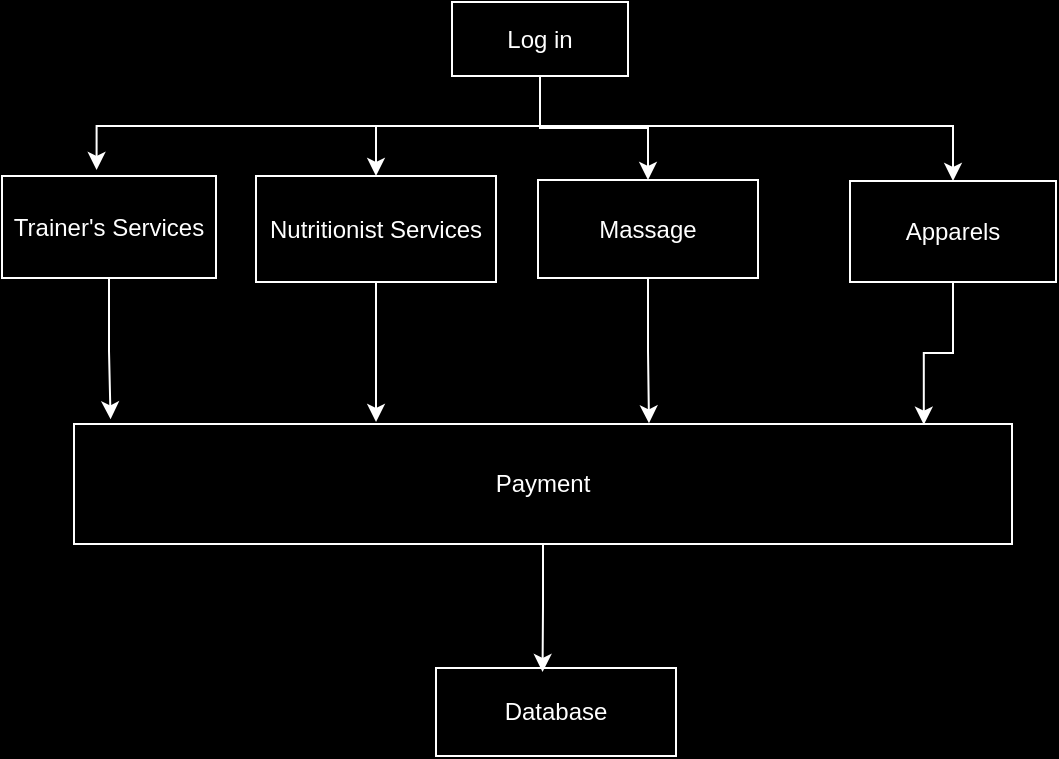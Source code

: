 <mxfile version="24.6.5" type="device">
  <diagram name="Page-1" id="ZEwBokqpe_4TrwQXWGql">
    <mxGraphModel dx="1034" dy="452" grid="0" gridSize="10" guides="1" tooltips="1" connect="1" arrows="1" fold="1" page="1" pageScale="1" pageWidth="850" pageHeight="1100" background="#000000" math="0" shadow="0">
      <root>
        <mxCell id="0" />
        <mxCell id="1" parent="0" />
        <mxCell id="KWPZ-7HagUMgSOcsVBWe-12" style="edgeStyle=orthogonalEdgeStyle;shape=connector;rounded=0;orthogonalLoop=1;jettySize=auto;html=1;exitX=0.5;exitY=1;exitDx=0;exitDy=0;entryX=0.5;entryY=0;entryDx=0;entryDy=0;strokeColor=#FFFFFF;align=center;verticalAlign=middle;fontFamily=Helvetica;fontSize=12;fontColor=#FFFFFF;labelBackgroundColor=default;endArrow=classic;" edge="1" parent="1" source="KWPZ-7HagUMgSOcsVBWe-1" target="KWPZ-7HagUMgSOcsVBWe-4">
          <mxGeometry relative="1" as="geometry">
            <Array as="points">
              <mxPoint x="394" y="152" />
              <mxPoint x="600" y="152" />
            </Array>
          </mxGeometry>
        </mxCell>
        <mxCell id="KWPZ-7HagUMgSOcsVBWe-13" style="edgeStyle=orthogonalEdgeStyle;shape=connector;rounded=0;orthogonalLoop=1;jettySize=auto;html=1;exitX=0.5;exitY=1;exitDx=0;exitDy=0;entryX=0.5;entryY=0;entryDx=0;entryDy=0;strokeColor=#FFFFFF;align=center;verticalAlign=middle;fontFamily=Helvetica;fontSize=12;fontColor=#FFFFFF;labelBackgroundColor=default;endArrow=classic;" edge="1" parent="1" source="KWPZ-7HagUMgSOcsVBWe-1" target="KWPZ-7HagUMgSOcsVBWe-3">
          <mxGeometry relative="1" as="geometry" />
        </mxCell>
        <mxCell id="KWPZ-7HagUMgSOcsVBWe-15" style="edgeStyle=orthogonalEdgeStyle;shape=connector;rounded=0;orthogonalLoop=1;jettySize=auto;html=1;exitX=0.5;exitY=1;exitDx=0;exitDy=0;entryX=0.5;entryY=0;entryDx=0;entryDy=0;strokeColor=#FFFFFF;align=center;verticalAlign=middle;fontFamily=Helvetica;fontSize=12;fontColor=#FFFFFF;labelBackgroundColor=default;endArrow=classic;" edge="1" parent="1" source="KWPZ-7HagUMgSOcsVBWe-1" target="KWPZ-7HagUMgSOcsVBWe-5">
          <mxGeometry relative="1" as="geometry" />
        </mxCell>
        <mxCell id="KWPZ-7HagUMgSOcsVBWe-1" value="Log in" style="rounded=0;whiteSpace=wrap;html=1;strokeColor=#FFFFFF;fillColor=none;fontColor=#FFFFFF;" vertex="1" parent="1">
          <mxGeometry x="350" y="90" width="88" height="37" as="geometry" />
        </mxCell>
        <mxCell id="KWPZ-7HagUMgSOcsVBWe-2" value="Trainer&#39;s Services" style="rounded=0;whiteSpace=wrap;html=1;strokeColor=#FFFFFF;align=center;verticalAlign=middle;fontFamily=Helvetica;fontSize=12;fontColor=#FFFFFF;fillColor=none;" vertex="1" parent="1">
          <mxGeometry x="125" y="177" width="107" height="51" as="geometry" />
        </mxCell>
        <mxCell id="KWPZ-7HagUMgSOcsVBWe-3" value="Nutritionist Services" style="rounded=0;whiteSpace=wrap;html=1;strokeColor=#FFFFFF;align=center;verticalAlign=middle;fontFamily=Helvetica;fontSize=12;fontColor=#FFFFFF;fillColor=none;" vertex="1" parent="1">
          <mxGeometry x="252" y="177" width="120" height="53" as="geometry" />
        </mxCell>
        <mxCell id="KWPZ-7HagUMgSOcsVBWe-4" value="Apparels" style="rounded=0;whiteSpace=wrap;html=1;strokeColor=#FFFFFF;align=center;verticalAlign=middle;fontFamily=Helvetica;fontSize=12;fontColor=#FFFFFF;fillColor=none;" vertex="1" parent="1">
          <mxGeometry x="549" y="179.5" width="103" height="50.5" as="geometry" />
        </mxCell>
        <mxCell id="KWPZ-7HagUMgSOcsVBWe-5" value="Massage" style="rounded=0;whiteSpace=wrap;html=1;strokeColor=#FFFFFF;align=center;verticalAlign=middle;fontFamily=Helvetica;fontSize=12;fontColor=#FFFFFF;fillColor=none;" vertex="1" parent="1">
          <mxGeometry x="393" y="179" width="110" height="49" as="geometry" />
        </mxCell>
        <mxCell id="KWPZ-7HagUMgSOcsVBWe-14" style="edgeStyle=orthogonalEdgeStyle;shape=connector;rounded=0;orthogonalLoop=1;jettySize=auto;html=1;exitX=0.5;exitY=1;exitDx=0;exitDy=0;entryX=0.442;entryY=-0.059;entryDx=0;entryDy=0;entryPerimeter=0;strokeColor=#FFFFFF;align=center;verticalAlign=middle;fontFamily=Helvetica;fontSize=12;fontColor=#FFFFFF;labelBackgroundColor=default;endArrow=classic;" edge="1" parent="1" source="KWPZ-7HagUMgSOcsVBWe-1" target="KWPZ-7HagUMgSOcsVBWe-2">
          <mxGeometry relative="1" as="geometry" />
        </mxCell>
        <mxCell id="KWPZ-7HagUMgSOcsVBWe-16" value="Payment" style="rounded=0;whiteSpace=wrap;html=1;strokeColor=#FFFFFF;align=center;verticalAlign=middle;fontFamily=Helvetica;fontSize=12;fontColor=#FFFFFF;labelBackgroundColor=#000000;fillColor=none;" vertex="1" parent="1">
          <mxGeometry x="161" y="301" width="469" height="60" as="geometry" />
        </mxCell>
        <mxCell id="KWPZ-7HagUMgSOcsVBWe-18" style="edgeStyle=orthogonalEdgeStyle;shape=connector;rounded=0;orthogonalLoop=1;jettySize=auto;html=1;exitX=0.5;exitY=1;exitDx=0;exitDy=0;entryX=0.039;entryY=-0.039;entryDx=0;entryDy=0;entryPerimeter=0;strokeColor=#FFFFFF;align=center;verticalAlign=middle;fontFamily=Helvetica;fontSize=12;fontColor=#FFFFFF;labelBackgroundColor=default;endArrow=classic;" edge="1" parent="1" source="KWPZ-7HagUMgSOcsVBWe-2" target="KWPZ-7HagUMgSOcsVBWe-16">
          <mxGeometry relative="1" as="geometry" />
        </mxCell>
        <mxCell id="KWPZ-7HagUMgSOcsVBWe-19" style="edgeStyle=orthogonalEdgeStyle;shape=connector;rounded=0;orthogonalLoop=1;jettySize=auto;html=1;exitX=0.5;exitY=1;exitDx=0;exitDy=0;entryX=0.613;entryY=-0.006;entryDx=0;entryDy=0;entryPerimeter=0;strokeColor=#FFFFFF;align=center;verticalAlign=middle;fontFamily=Helvetica;fontSize=12;fontColor=#FFFFFF;labelBackgroundColor=default;endArrow=classic;" edge="1" parent="1" source="KWPZ-7HagUMgSOcsVBWe-5" target="KWPZ-7HagUMgSOcsVBWe-16">
          <mxGeometry relative="1" as="geometry" />
        </mxCell>
        <mxCell id="KWPZ-7HagUMgSOcsVBWe-20" style="edgeStyle=orthogonalEdgeStyle;shape=connector;rounded=0;orthogonalLoop=1;jettySize=auto;html=1;exitX=0.5;exitY=1;exitDx=0;exitDy=0;entryX=0.906;entryY=0.006;entryDx=0;entryDy=0;entryPerimeter=0;strokeColor=#FFFFFF;align=center;verticalAlign=middle;fontFamily=Helvetica;fontSize=12;fontColor=#FFFFFF;labelBackgroundColor=default;endArrow=classic;" edge="1" parent="1" source="KWPZ-7HagUMgSOcsVBWe-4" target="KWPZ-7HagUMgSOcsVBWe-16">
          <mxGeometry relative="1" as="geometry" />
        </mxCell>
        <mxCell id="KWPZ-7HagUMgSOcsVBWe-21" style="edgeStyle=orthogonalEdgeStyle;shape=connector;rounded=0;orthogonalLoop=1;jettySize=auto;html=1;exitX=0.5;exitY=1;exitDx=0;exitDy=0;entryX=0.322;entryY=-0.017;entryDx=0;entryDy=0;entryPerimeter=0;strokeColor=#FFFFFF;align=center;verticalAlign=middle;fontFamily=Helvetica;fontSize=12;fontColor=#FFFFFF;labelBackgroundColor=default;endArrow=classic;" edge="1" parent="1" source="KWPZ-7HagUMgSOcsVBWe-3" target="KWPZ-7HagUMgSOcsVBWe-16">
          <mxGeometry relative="1" as="geometry" />
        </mxCell>
        <mxCell id="KWPZ-7HagUMgSOcsVBWe-22" value="Database" style="rounded=0;whiteSpace=wrap;html=1;strokeColor=#FFFFFF;align=center;verticalAlign=middle;fontFamily=Helvetica;fontSize=12;fontColor=#FFFFFF;labelBackgroundColor=#000000;fillColor=none;" vertex="1" parent="1">
          <mxGeometry x="342" y="423" width="120" height="44" as="geometry" />
        </mxCell>
        <mxCell id="KWPZ-7HagUMgSOcsVBWe-23" style="edgeStyle=orthogonalEdgeStyle;shape=connector;rounded=0;orthogonalLoop=1;jettySize=auto;html=1;exitX=0.5;exitY=1;exitDx=0;exitDy=0;entryX=0.444;entryY=0.045;entryDx=0;entryDy=0;entryPerimeter=0;strokeColor=#FFFFFF;align=center;verticalAlign=middle;fontFamily=Helvetica;fontSize=12;fontColor=#FFFFFF;labelBackgroundColor=#000000;endArrow=classic;" edge="1" parent="1" source="KWPZ-7HagUMgSOcsVBWe-16" target="KWPZ-7HagUMgSOcsVBWe-22">
          <mxGeometry relative="1" as="geometry" />
        </mxCell>
      </root>
    </mxGraphModel>
  </diagram>
</mxfile>
